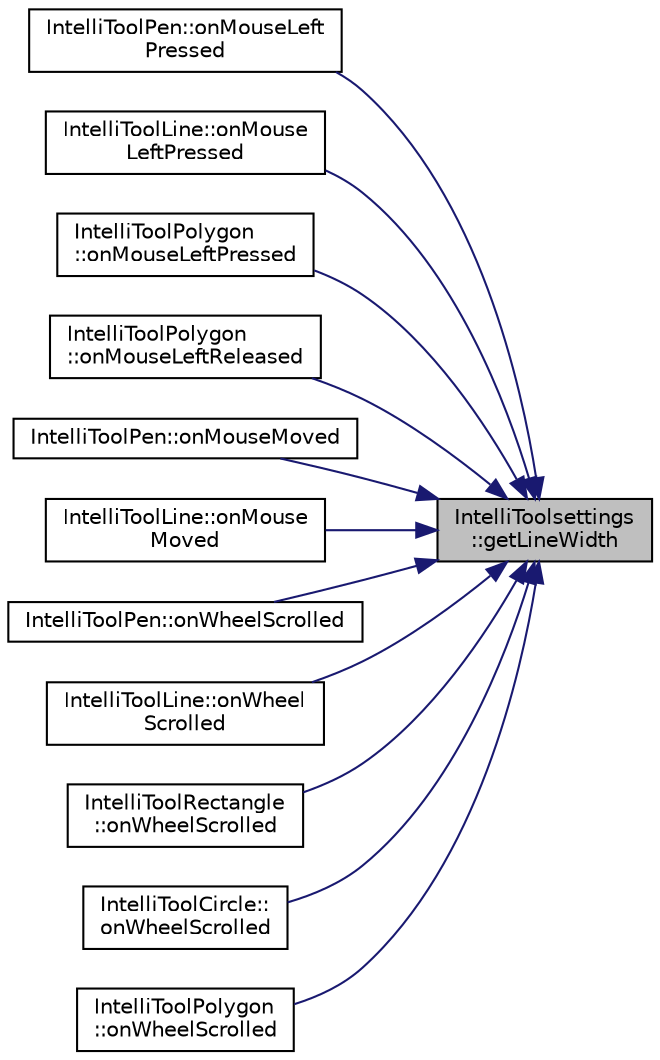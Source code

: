 digraph "IntelliToolsettings::getLineWidth"
{
 // LATEX_PDF_SIZE
  edge [fontname="Helvetica",fontsize="10",labelfontname="Helvetica",labelfontsize="10"];
  node [fontname="Helvetica",fontsize="10",shape=record];
  rankdir="RL";
  Node1 [label="IntelliToolsettings\l::getLineWidth",height=0.2,width=0.4,color="black", fillcolor="grey75", style="filled", fontcolor="black",tooltip=" "];
  Node1 -> Node2 [dir="back",color="midnightblue",fontsize="10",style="solid",fontname="Helvetica"];
  Node2 [label="IntelliToolPen::onMouseLeft\lPressed",height=0.2,width=0.4,color="black", fillcolor="white", style="filled",URL="$class_intelli_tool_pen.html#a8ff40aef6d38eb55af31a19322429205",tooltip="A function managing the left click pressed of a mouse. Starting the drawing procedure."];
  Node1 -> Node3 [dir="back",color="midnightblue",fontsize="10",style="solid",fontname="Helvetica"];
  Node3 [label="IntelliToolLine::onMouse\lLeftPressed",height=0.2,width=0.4,color="black", fillcolor="white", style="filled",URL="$class_intelli_tool_line.html#a155d676a5f98311217eb095be4759846",tooltip="A function managing the left click pressed of a mouse. Sets the starting point of the line."];
  Node1 -> Node4 [dir="back",color="midnightblue",fontsize="10",style="solid",fontname="Helvetica"];
  Node4 [label="IntelliToolPolygon\l::onMouseLeftPressed",height=0.2,width=0.4,color="black", fillcolor="white", style="filled",URL="$class_intelli_tool_polygon.html#ad5d3b741be6d0647a9cdc9da2cb8bc3d",tooltip="A function managing the left click pressed of a mouse. Setting polygon points."];
  Node1 -> Node5 [dir="back",color="midnightblue",fontsize="10",style="solid",fontname="Helvetica"];
  Node5 [label="IntelliToolPolygon\l::onMouseLeftReleased",height=0.2,width=0.4,color="black", fillcolor="white", style="filled",URL="$class_intelli_tool_polygon.html#a4e1473ff408ae2e11cf6a43f6f575f21",tooltip="A function managing the left click released of a mouse. Merging the fill to the active layer."];
  Node1 -> Node6 [dir="back",color="midnightblue",fontsize="10",style="solid",fontname="Helvetica"];
  Node6 [label="IntelliToolPen::onMouseMoved",height=0.2,width=0.4,color="black", fillcolor="white", style="filled",URL="$class_intelli_tool_pen.html#a58d1d636497b630647ce0c4d652737c2",tooltip="A function managing the mouse moved event. To draw the line."];
  Node1 -> Node7 [dir="back",color="midnightblue",fontsize="10",style="solid",fontname="Helvetica"];
  Node7 [label="IntelliToolLine::onMouse\lMoved",height=0.2,width=0.4,color="black", fillcolor="white", style="filled",URL="$class_intelli_tool_line.html#abc6324ef0778823fe7e35aef8ae37f9b",tooltip="A function managing the mouse moved event. Drawing a Line from the startpoint to the current mouse po..."];
  Node1 -> Node8 [dir="back",color="midnightblue",fontsize="10",style="solid",fontname="Helvetica"];
  Node8 [label="IntelliToolPen::onWheelScrolled",height=0.2,width=0.4,color="black", fillcolor="white", style="filled",URL="$class_intelli_tool_pen.html#afe3626ddff440ab125f4a2465c45427a",tooltip="A function managing the scroll event. Changing penWidth relativ to value."];
  Node1 -> Node9 [dir="back",color="midnightblue",fontsize="10",style="solid",fontname="Helvetica"];
  Node9 [label="IntelliToolLine::onWheel\lScrolled",height=0.2,width=0.4,color="black", fillcolor="white", style="filled",URL="$class_intelli_tool_line.html#aaf1d686e1ec43f41b5186ccfd806b125",tooltip="A function managing the scroll event. Changing the lineWidth relative to value."];
  Node1 -> Node10 [dir="back",color="midnightblue",fontsize="10",style="solid",fontname="Helvetica"];
  Node10 [label="IntelliToolRectangle\l::onWheelScrolled",height=0.2,width=0.4,color="black", fillcolor="white", style="filled",URL="$class_intelli_tool_rectangle.html#a445c53a56e859f970e59f5036e221e0c",tooltip="A function managing the scroll event.Changing edgeWidth relativ to value."];
  Node1 -> Node11 [dir="back",color="midnightblue",fontsize="10",style="solid",fontname="Helvetica"];
  Node11 [label="IntelliToolCircle::\lonWheelScrolled",height=0.2,width=0.4,color="black", fillcolor="white", style="filled",URL="$class_intelli_tool_circle.html#ae2d9b0fb6695c184c4cb507a5fb75506",tooltip="A function managing the scroll event. Changing the edge Width relative to value."];
  Node1 -> Node12 [dir="back",color="midnightblue",fontsize="10",style="solid",fontname="Helvetica"];
  Node12 [label="IntelliToolPolygon\l::onWheelScrolled",height=0.2,width=0.4,color="black", fillcolor="white", style="filled",URL="$class_intelli_tool_polygon.html#a713103300c9f023d64d9eec5ac05dd17",tooltip="A function managing the scroll event. CHanging the lineWidth relative to value."];
}
